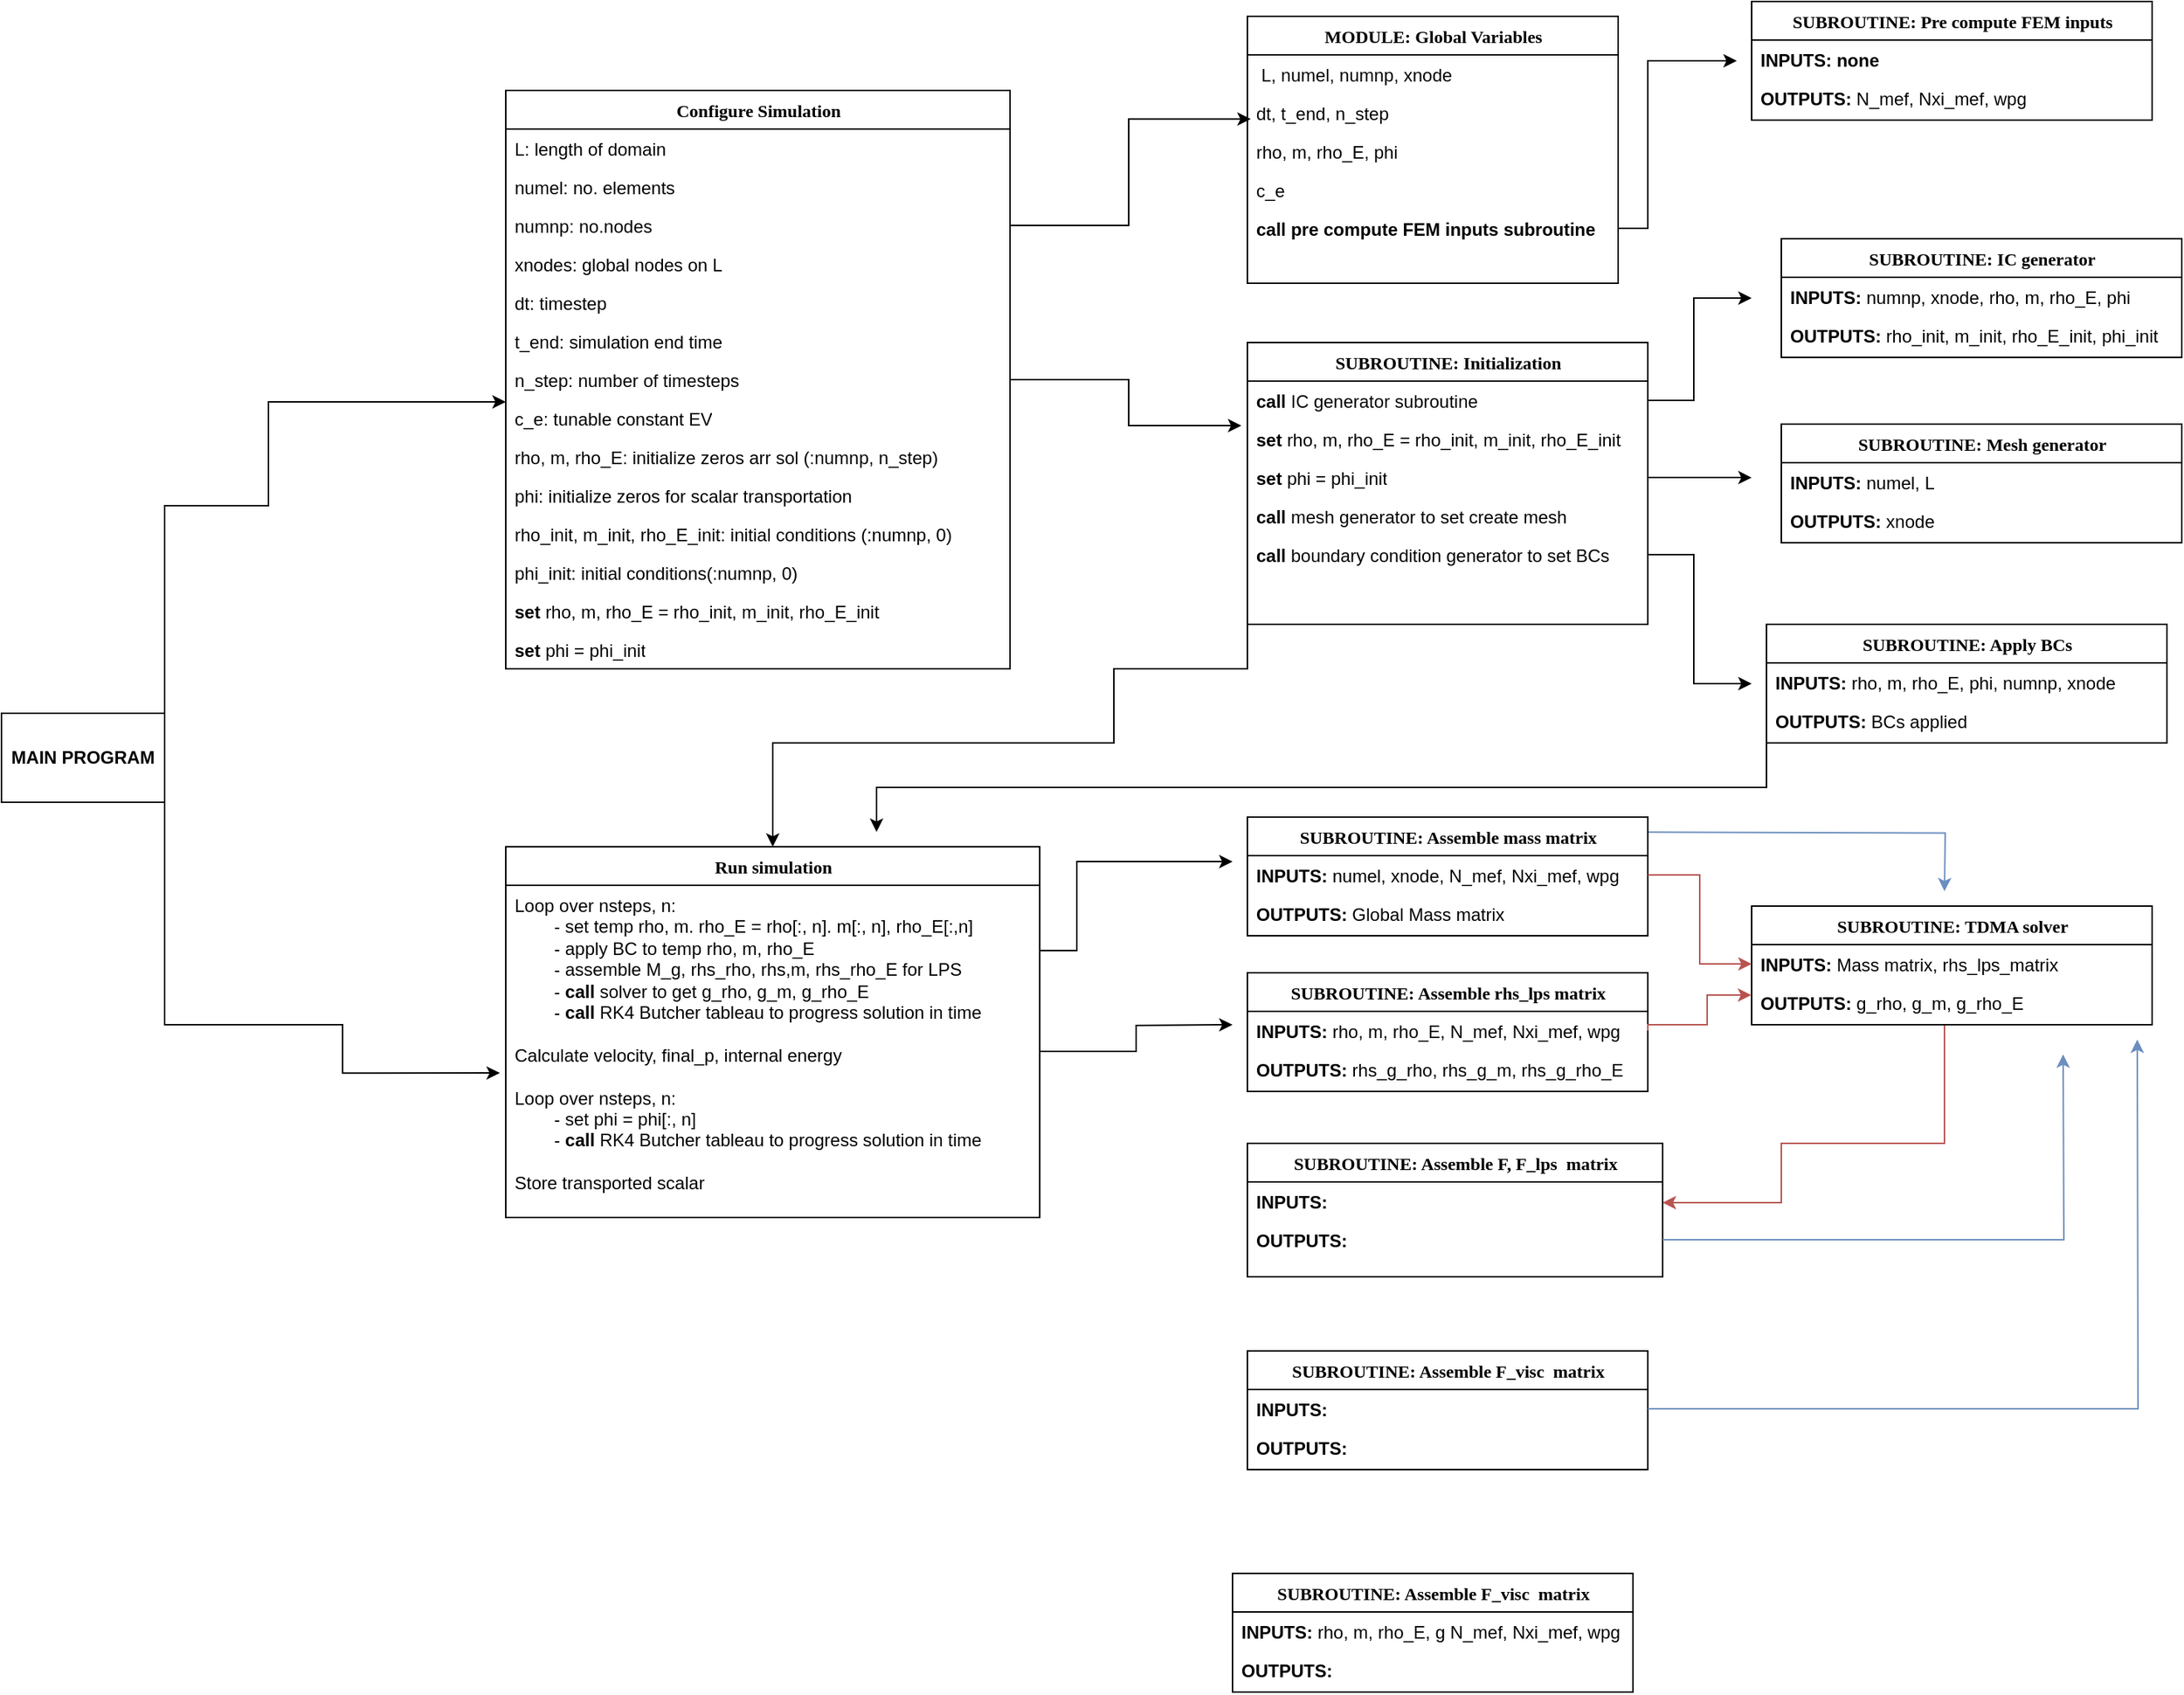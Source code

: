 <mxfile version="24.9.0">
  <diagram name="Page-1" id="9f46799a-70d6-7492-0946-bef42562c5a5">
    <mxGraphModel dx="2206" dy="1200" grid="1" gridSize="10" guides="1" tooltips="1" connect="1" arrows="1" fold="1" page="1" pageScale="1" pageWidth="2336" pageHeight="1654" background="none" math="0" shadow="0">
      <root>
        <mxCell id="0" />
        <mxCell id="1" parent="0" />
        <mxCell id="78961159f06e98e8-30" value="Configure Simulation" style="swimlane;html=1;fontStyle=1;align=center;verticalAlign=top;childLayout=stackLayout;horizontal=1;startSize=26;horizontalStack=0;resizeParent=1;resizeLast=0;collapsible=1;marginBottom=0;swimlaneFillColor=#ffffff;rounded=0;shadow=0;comic=0;labelBackgroundColor=none;strokeWidth=1;fillColor=none;fontFamily=Verdana;fontSize=12" parent="1" vertex="1">
          <mxGeometry x="450" y="180" width="340" height="390" as="geometry" />
        </mxCell>
        <mxCell id="78961159f06e98e8-31" value="L: length of domain" style="text;html=1;strokeColor=none;fillColor=none;align=left;verticalAlign=top;spacingLeft=4;spacingRight=4;whiteSpace=wrap;overflow=hidden;rotatable=0;points=[[0,0.5],[1,0.5]];portConstraint=eastwest;" parent="78961159f06e98e8-30" vertex="1">
          <mxGeometry y="26" width="340" height="26" as="geometry" />
        </mxCell>
        <mxCell id="78961159f06e98e8-32" value="numel: no. elements" style="text;html=1;strokeColor=none;fillColor=none;align=left;verticalAlign=top;spacingLeft=4;spacingRight=4;whiteSpace=wrap;overflow=hidden;rotatable=0;points=[[0,0.5],[1,0.5]];portConstraint=eastwest;" parent="78961159f06e98e8-30" vertex="1">
          <mxGeometry y="52" width="340" height="26" as="geometry" />
        </mxCell>
        <mxCell id="78961159f06e98e8-33" value="numnp: no.nodes" style="text;html=1;strokeColor=none;fillColor=none;align=left;verticalAlign=top;spacingLeft=4;spacingRight=4;whiteSpace=wrap;overflow=hidden;rotatable=0;points=[[0,0.5],[1,0.5]];portConstraint=eastwest;" parent="78961159f06e98e8-30" vertex="1">
          <mxGeometry y="78" width="340" height="26" as="geometry" />
        </mxCell>
        <mxCell id="78961159f06e98e8-34" value="xnodes: global nodes on L" style="text;html=1;strokeColor=none;fillColor=none;align=left;verticalAlign=top;spacingLeft=4;spacingRight=4;whiteSpace=wrap;overflow=hidden;rotatable=0;points=[[0,0.5],[1,0.5]];portConstraint=eastwest;" parent="78961159f06e98e8-30" vertex="1">
          <mxGeometry y="104" width="340" height="26" as="geometry" />
        </mxCell>
        <mxCell id="78961159f06e98e8-36" value="dt: timestep" style="text;html=1;strokeColor=none;fillColor=none;align=left;verticalAlign=top;spacingLeft=4;spacingRight=4;whiteSpace=wrap;overflow=hidden;rotatable=0;points=[[0,0.5],[1,0.5]];portConstraint=eastwest;" parent="78961159f06e98e8-30" vertex="1">
          <mxGeometry y="130" width="340" height="26" as="geometry" />
        </mxCell>
        <mxCell id="78961159f06e98e8-37" value="t_end: simulation end time" style="text;html=1;strokeColor=none;fillColor=none;align=left;verticalAlign=top;spacingLeft=4;spacingRight=4;whiteSpace=wrap;overflow=hidden;rotatable=0;points=[[0,0.5],[1,0.5]];portConstraint=eastwest;" parent="78961159f06e98e8-30" vertex="1">
          <mxGeometry y="156" width="340" height="26" as="geometry" />
        </mxCell>
        <mxCell id="78961159f06e98e8-39" value="n_step: number of timesteps" style="text;html=1;strokeColor=none;fillColor=none;align=left;verticalAlign=top;spacingLeft=4;spacingRight=4;whiteSpace=wrap;overflow=hidden;rotatable=0;points=[[0,0.5],[1,0.5]];portConstraint=eastwest;" parent="78961159f06e98e8-30" vertex="1">
          <mxGeometry y="182" width="340" height="26" as="geometry" />
        </mxCell>
        <mxCell id="78961159f06e98e8-40" value="c_e: tunable constant EV" style="text;html=1;strokeColor=none;fillColor=none;align=left;verticalAlign=top;spacingLeft=4;spacingRight=4;whiteSpace=wrap;overflow=hidden;rotatable=0;points=[[0,0.5],[1,0.5]];portConstraint=eastwest;" parent="78961159f06e98e8-30" vertex="1">
          <mxGeometry y="208" width="340" height="26" as="geometry" />
        </mxCell>
        <mxCell id="78961159f06e98e8-42" value="rho, m, rho_E: initialize zeros arr sol (:numnp, n_step)" style="text;html=1;strokeColor=none;fillColor=none;align=left;verticalAlign=top;spacingLeft=4;spacingRight=4;whiteSpace=wrap;overflow=hidden;rotatable=0;points=[[0,0.5],[1,0.5]];portConstraint=eastwest;" parent="78961159f06e98e8-30" vertex="1">
          <mxGeometry y="234" width="340" height="26" as="geometry" />
        </mxCell>
        <mxCell id="KdCNhbzY0ODFEy59JEJm-3" value="phi: initialize zeros for scalar transportation&lt;span style=&quot;color: rgba(0, 0, 0, 0); font-family: monospace; font-size: 0px; text-wrap-mode: nowrap;&quot;&gt;%3CmxGraphModel%3E%3Croot%3E%3CmxCell%20id%3D%220%22%2F%3E%3CmxCell%20id%3D%221%22%20parent%3D%220%22%2F%3E%3CmxCell%20id%3D%222%22%20value%3D%22%2B%20method(type)%3A%20type%22%20style%3D%22text%3Bhtml%3D1%3BstrokeColor%3Dnone%3BfillColor%3Dnone%3Balign%3Dleft%3BverticalAlign%3Dtop%3BspacingLeft%3D4%3BspacingRight%3D4%3BwhiteSpace%3Dwrap%3Boverflow%3Dhidden%3Brotatable%3D0%3Bpoints%3D%5B%5B0%2C0.5%5D%2C%5B1%2C0.5%5D%5D%3BportConstraint%3Deastwest%3B%22%20vertex%3D%221%22%20parent%3D%221%22%3E%3CmxGeometry%20x%3D%22430%22%20y%3D%22258%22%20width%3D%22230%22%20height%3D%2226%22%20as%3D%22geometry%22%2F%3E%3C%2FmxCell%3E%3C%2Froot%3E%3C%2Fmx&lt;/span&gt;&lt;span style=&quot;color: rgba(0, 0, 0, 0); font-family: monospace; font-size: 0px; text-wrap-mode: nowrap;&quot;&gt;%3CmxGraphModel%3E%3Croot%3E%3CmxCell%20id%3D%220%22%2F%3E%3CmxCell%20id%3D%221%22%20parent%3D%220%22%2F%3E%3CmxCell%20id%3D%222%22%20value%3D%22%2B%20method(type)%3A%20type%22%20style%3D%22text%3Bhtml%3D1%3BstrokeColor%3Dnone%3BfillColor%3Dnone%3Balign%3Dleft%3BverticalAlign%3Dtop%3BspacingLeft%3D4%3BspacingRight%3D4%3BwhiteSpace%3Dwrap%3Boverflow%3Dhidden%3Brotatable%3D0%3Bpoints%3D%5B%5B0%2C0.5%5D%2C%5B1%2C0.5%5D%5D%3BportConstraint%3Deastwest%3B%22%20vertex%3D%221%22%20parent%3D%221%22%3E%3CmxGeometry%20x%3D%22430%22%20y%3D%22258%22%20width%3D%22230%22%20height%3D%2226%22%20as%3D%22geometry%22%2F%3E%3C%2FmxCell%3E%3C%2Froot%3E%3C%2FmxGraphModel&lt;/span&gt;" style="text;html=1;strokeColor=none;fillColor=none;align=left;verticalAlign=top;spacingLeft=4;spacingRight=4;whiteSpace=wrap;overflow=hidden;rotatable=0;points=[[0,0.5],[1,0.5]];portConstraint=eastwest;" parent="78961159f06e98e8-30" vertex="1">
          <mxGeometry y="260" width="340" height="26" as="geometry" />
        </mxCell>
        <mxCell id="KdCNhbzY0ODFEy59JEJm-4" value="rho_init, m_init, rho_E_init: initial conditions (:numnp, 0)" style="text;html=1;strokeColor=none;fillColor=none;align=left;verticalAlign=top;spacingLeft=4;spacingRight=4;whiteSpace=wrap;overflow=hidden;rotatable=0;points=[[0,0.5],[1,0.5]];portConstraint=eastwest;" parent="78961159f06e98e8-30" vertex="1">
          <mxGeometry y="286" width="340" height="26" as="geometry" />
        </mxCell>
        <mxCell id="KdCNhbzY0ODFEy59JEJm-6" value="phi_init: initial conditions(:numnp, 0)" style="text;html=1;strokeColor=none;fillColor=none;align=left;verticalAlign=top;spacingLeft=4;spacingRight=4;whiteSpace=wrap;overflow=hidden;rotatable=0;points=[[0,0.5],[1,0.5]];portConstraint=eastwest;" parent="78961159f06e98e8-30" vertex="1">
          <mxGeometry y="312" width="340" height="26" as="geometry" />
        </mxCell>
        <mxCell id="KdCNhbzY0ODFEy59JEJm-7" value="&lt;b&gt;set &lt;/b&gt;rho, m, rho_E = rho_init, m_init, rho_E_init" style="text;html=1;strokeColor=none;fillColor=none;align=left;verticalAlign=top;spacingLeft=4;spacingRight=4;whiteSpace=wrap;overflow=hidden;rotatable=0;points=[[0,0.5],[1,0.5]];portConstraint=eastwest;" parent="78961159f06e98e8-30" vertex="1">
          <mxGeometry y="338" width="340" height="26" as="geometry" />
        </mxCell>
        <mxCell id="KdCNhbzY0ODFEy59JEJm-8" value="&lt;b&gt;set &lt;/b&gt;phi&amp;nbsp;= phi_init" style="text;html=1;strokeColor=none;fillColor=none;align=left;verticalAlign=top;spacingLeft=4;spacingRight=4;whiteSpace=wrap;overflow=hidden;rotatable=0;points=[[0,0.5],[1,0.5]];portConstraint=eastwest;" parent="78961159f06e98e8-30" vertex="1">
          <mxGeometry y="364" width="340" height="26" as="geometry" />
        </mxCell>
        <mxCell id="78961159f06e98e8-108" value="MODULE: Global Variables" style="swimlane;html=1;fontStyle=1;align=center;verticalAlign=top;childLayout=stackLayout;horizontal=1;startSize=26;horizontalStack=0;resizeParent=1;resizeLast=0;collapsible=1;marginBottom=0;swimlaneFillColor=#ffffff;rounded=0;shadow=0;comic=0;labelBackgroundColor=none;strokeWidth=1;fillColor=none;fontFamily=Verdana;fontSize=12" parent="1" vertex="1">
          <mxGeometry x="950" y="130" width="250" height="180" as="geometry" />
        </mxCell>
        <mxCell id="78961159f06e98e8-109" value="&amp;nbsp;L, numel, numnp, xnode" style="text;html=1;strokeColor=none;fillColor=none;align=left;verticalAlign=top;spacingLeft=4;spacingRight=4;whiteSpace=wrap;overflow=hidden;rotatable=0;points=[[0,0.5],[1,0.5]];portConstraint=eastwest;" parent="78961159f06e98e8-108" vertex="1">
          <mxGeometry y="26" width="250" height="26" as="geometry" />
        </mxCell>
        <mxCell id="78961159f06e98e8-110" value="dt, t_end, n_step" style="text;html=1;strokeColor=none;fillColor=none;align=left;verticalAlign=top;spacingLeft=4;spacingRight=4;whiteSpace=wrap;overflow=hidden;rotatable=0;points=[[0,0.5],[1,0.5]];portConstraint=eastwest;" parent="78961159f06e98e8-108" vertex="1">
          <mxGeometry y="52" width="250" height="26" as="geometry" />
        </mxCell>
        <mxCell id="78961159f06e98e8-117" value="rho, m, rho_E, phi" style="text;html=1;strokeColor=none;fillColor=none;align=left;verticalAlign=top;spacingLeft=4;spacingRight=4;whiteSpace=wrap;overflow=hidden;rotatable=0;points=[[0,0.5],[1,0.5]];portConstraint=eastwest;" parent="78961159f06e98e8-108" vertex="1">
          <mxGeometry y="78" width="250" height="26" as="geometry" />
        </mxCell>
        <mxCell id="78961159f06e98e8-120" value="c_e" style="text;html=1;strokeColor=none;fillColor=none;align=left;verticalAlign=top;spacingLeft=4;spacingRight=4;whiteSpace=wrap;overflow=hidden;rotatable=0;points=[[0,0.5],[1,0.5]];portConstraint=eastwest;" parent="78961159f06e98e8-108" vertex="1">
          <mxGeometry y="104" width="250" height="26" as="geometry" />
        </mxCell>
        <mxCell id="C4s-Qj1KareKIEgdKSLW-23" style="edgeStyle=orthogonalEdgeStyle;rounded=0;orthogonalLoop=1;jettySize=auto;html=1;exitX=1;exitY=0.5;exitDx=0;exitDy=0;" edge="1" parent="78961159f06e98e8-108" source="C4s-Qj1KareKIEgdKSLW-22">
          <mxGeometry relative="1" as="geometry">
            <mxPoint x="330" y="30" as="targetPoint" />
            <Array as="points">
              <mxPoint x="270" y="143" />
              <mxPoint x="270" y="30" />
            </Array>
          </mxGeometry>
        </mxCell>
        <mxCell id="C4s-Qj1KareKIEgdKSLW-22" value="&lt;b&gt;call pre compute FEM inputs subroutine&lt;/b&gt;" style="text;html=1;strokeColor=none;fillColor=none;align=left;verticalAlign=top;spacingLeft=4;spacingRight=4;whiteSpace=wrap;overflow=hidden;rotatable=0;points=[[0,0.5],[1,0.5]];portConstraint=eastwest;" vertex="1" parent="78961159f06e98e8-108">
          <mxGeometry y="130" width="250" height="26" as="geometry" />
        </mxCell>
        <mxCell id="KdCNhbzY0ODFEy59JEJm-9" style="edgeStyle=orthogonalEdgeStyle;rounded=0;orthogonalLoop=1;jettySize=auto;html=1;exitX=1;exitY=0.5;exitDx=0;exitDy=0;entryX=0.009;entryY=0.665;entryDx=0;entryDy=0;entryPerimeter=0;" parent="1" source="78961159f06e98e8-33" target="78961159f06e98e8-110" edge="1">
          <mxGeometry relative="1" as="geometry">
            <mxPoint x="990" y="200" as="targetPoint" />
            <Array as="points">
              <mxPoint x="870" y="271" />
              <mxPoint x="870" y="199" />
            </Array>
          </mxGeometry>
        </mxCell>
        <mxCell id="KdCNhbzY0ODFEy59JEJm-12" value="SUBROUTINE: Initialization" style="swimlane;html=1;fontStyle=1;align=center;verticalAlign=top;childLayout=stackLayout;horizontal=1;startSize=26;horizontalStack=0;resizeParent=1;resizeLast=0;collapsible=1;marginBottom=0;swimlaneFillColor=#ffffff;rounded=0;shadow=0;comic=0;labelBackgroundColor=none;strokeWidth=1;fillColor=none;fontFamily=Verdana;fontSize=12" parent="1" vertex="1">
          <mxGeometry x="950" y="350" width="270" height="190" as="geometry" />
        </mxCell>
        <mxCell id="KdCNhbzY0ODFEy59JEJm-38" style="edgeStyle=orthogonalEdgeStyle;rounded=0;orthogonalLoop=1;jettySize=auto;html=1;exitX=1;exitY=0.5;exitDx=0;exitDy=0;" parent="KdCNhbzY0ODFEy59JEJm-12" source="KdCNhbzY0ODFEy59JEJm-13" edge="1">
          <mxGeometry relative="1" as="geometry">
            <mxPoint x="340" y="-30" as="targetPoint" />
            <Array as="points">
              <mxPoint x="301" y="39" />
              <mxPoint x="301" y="-30" />
            </Array>
          </mxGeometry>
        </mxCell>
        <mxCell id="KdCNhbzY0ODFEy59JEJm-13" value="&lt;b&gt;call &lt;/b&gt;IC&amp;nbsp;generator subroutine" style="text;html=1;strokeColor=none;fillColor=none;align=left;verticalAlign=top;spacingLeft=4;spacingRight=4;whiteSpace=wrap;overflow=hidden;rotatable=0;points=[[0,0.5],[1,0.5]];portConstraint=eastwest;" parent="KdCNhbzY0ODFEy59JEJm-12" vertex="1">
          <mxGeometry y="26" width="270" height="26" as="geometry" />
        </mxCell>
        <mxCell id="KdCNhbzY0ODFEy59JEJm-14" value="&lt;b&gt;set &lt;/b&gt;rho, m, rho_E = rho_init, m_init, rho_E_init" style="text;html=1;strokeColor=none;fillColor=none;align=left;verticalAlign=top;spacingLeft=4;spacingRight=4;whiteSpace=wrap;overflow=hidden;rotatable=0;points=[[0,0.5],[1,0.5]];portConstraint=eastwest;" parent="KdCNhbzY0ODFEy59JEJm-12" vertex="1">
          <mxGeometry y="52" width="270" height="26" as="geometry" />
        </mxCell>
        <mxCell id="KdCNhbzY0ODFEy59JEJm-39" style="edgeStyle=orthogonalEdgeStyle;rounded=0;orthogonalLoop=1;jettySize=auto;html=1;exitX=1;exitY=0.5;exitDx=0;exitDy=0;" parent="KdCNhbzY0ODFEy59JEJm-12" source="KdCNhbzY0ODFEy59JEJm-15" edge="1">
          <mxGeometry relative="1" as="geometry">
            <mxPoint x="340" y="91.074" as="targetPoint" />
          </mxGeometry>
        </mxCell>
        <mxCell id="KdCNhbzY0ODFEy59JEJm-15" value="&lt;b&gt;set &lt;/b&gt;phi = phi_init" style="text;html=1;strokeColor=none;fillColor=none;align=left;verticalAlign=top;spacingLeft=4;spacingRight=4;whiteSpace=wrap;overflow=hidden;rotatable=0;points=[[0,0.5],[1,0.5]];portConstraint=eastwest;" parent="KdCNhbzY0ODFEy59JEJm-12" vertex="1">
          <mxGeometry y="78" width="270" height="26" as="geometry" />
        </mxCell>
        <mxCell id="KdCNhbzY0ODFEy59JEJm-16" value="&lt;b&gt;call &lt;/b&gt;mesh generator to set create mesh" style="text;html=1;strokeColor=none;fillColor=none;align=left;verticalAlign=top;spacingLeft=4;spacingRight=4;whiteSpace=wrap;overflow=hidden;rotatable=0;points=[[0,0.5],[1,0.5]];portConstraint=eastwest;" parent="KdCNhbzY0ODFEy59JEJm-12" vertex="1">
          <mxGeometry y="104" width="270" height="26" as="geometry" />
        </mxCell>
        <mxCell id="KdCNhbzY0ODFEy59JEJm-40" style="edgeStyle=orthogonalEdgeStyle;rounded=0;orthogonalLoop=1;jettySize=auto;html=1;exitX=1;exitY=0.5;exitDx=0;exitDy=0;" parent="KdCNhbzY0ODFEy59JEJm-12" source="KdCNhbzY0ODFEy59JEJm-25" edge="1">
          <mxGeometry relative="1" as="geometry">
            <mxPoint x="340" y="230" as="targetPoint" />
            <Array as="points">
              <mxPoint x="301" y="143" />
              <mxPoint x="301" y="230" />
            </Array>
          </mxGeometry>
        </mxCell>
        <mxCell id="KdCNhbzY0ODFEy59JEJm-25" value="&lt;b&gt;call &lt;/b&gt;boundary condition generator to set BCs" style="text;html=1;strokeColor=none;fillColor=none;align=left;verticalAlign=top;spacingLeft=4;spacingRight=4;whiteSpace=wrap;overflow=hidden;rotatable=0;points=[[0,0.5],[1,0.5]];portConstraint=eastwest;" parent="KdCNhbzY0ODFEy59JEJm-12" vertex="1">
          <mxGeometry y="130" width="270" height="26" as="geometry" />
        </mxCell>
        <mxCell id="KdCNhbzY0ODFEy59JEJm-17" style="edgeStyle=orthogonalEdgeStyle;rounded=0;orthogonalLoop=1;jettySize=auto;html=1;entryX=-0.015;entryY=0.154;entryDx=0;entryDy=0;entryPerimeter=0;" parent="1" source="78961159f06e98e8-39" target="KdCNhbzY0ODFEy59JEJm-14" edge="1">
          <mxGeometry relative="1" as="geometry">
            <mxPoint x="940" y="375" as="targetPoint" />
          </mxGeometry>
        </mxCell>
        <mxCell id="KdCNhbzY0ODFEy59JEJm-18" value="SUBROUTINE: IC generator" style="swimlane;html=1;fontStyle=1;align=center;verticalAlign=top;childLayout=stackLayout;horizontal=1;startSize=26;horizontalStack=0;resizeParent=1;resizeLast=0;collapsible=1;marginBottom=0;swimlaneFillColor=#ffffff;rounded=0;shadow=0;comic=0;labelBackgroundColor=none;strokeWidth=1;fillColor=none;fontFamily=Verdana;fontSize=12" parent="1" vertex="1">
          <mxGeometry x="1310" y="280" width="270" height="80" as="geometry" />
        </mxCell>
        <mxCell id="KdCNhbzY0ODFEy59JEJm-19" value="&lt;b&gt;INPUTS: &lt;/b&gt;numnp, xnode, rho, m, rho_E, phi" style="text;html=1;strokeColor=none;fillColor=none;align=left;verticalAlign=top;spacingLeft=4;spacingRight=4;whiteSpace=wrap;overflow=hidden;rotatable=0;points=[[0,0.5],[1,0.5]];portConstraint=eastwest;" parent="KdCNhbzY0ODFEy59JEJm-18" vertex="1">
          <mxGeometry y="26" width="270" height="26" as="geometry" />
        </mxCell>
        <mxCell id="KdCNhbzY0ODFEy59JEJm-20" value="&lt;b&gt;OUTPUTS: &lt;/b&gt;rho_init, m_init, rho_E_init, phi_init" style="text;html=1;strokeColor=none;fillColor=none;align=left;verticalAlign=top;spacingLeft=4;spacingRight=4;whiteSpace=wrap;overflow=hidden;rotatable=0;points=[[0,0.5],[1,0.5]];portConstraint=eastwest;" parent="KdCNhbzY0ODFEy59JEJm-18" vertex="1">
          <mxGeometry y="52" width="270" height="26" as="geometry" />
        </mxCell>
        <mxCell id="KdCNhbzY0ODFEy59JEJm-26" value="SUBROUTINE: Mesh generator" style="swimlane;html=1;fontStyle=1;align=center;verticalAlign=top;childLayout=stackLayout;horizontal=1;startSize=26;horizontalStack=0;resizeParent=1;resizeLast=0;collapsible=1;marginBottom=0;swimlaneFillColor=#ffffff;rounded=0;shadow=0;comic=0;labelBackgroundColor=none;strokeWidth=1;fillColor=none;fontFamily=Verdana;fontSize=12" parent="1" vertex="1">
          <mxGeometry x="1310" y="405" width="270" height="80" as="geometry" />
        </mxCell>
        <mxCell id="KdCNhbzY0ODFEy59JEJm-27" value="&lt;b&gt;INPUTS: &lt;/b&gt;numel, L" style="text;html=1;strokeColor=none;fillColor=none;align=left;verticalAlign=top;spacingLeft=4;spacingRight=4;whiteSpace=wrap;overflow=hidden;rotatable=0;points=[[0,0.5],[1,0.5]];portConstraint=eastwest;" parent="KdCNhbzY0ODFEy59JEJm-26" vertex="1">
          <mxGeometry y="26" width="270" height="26" as="geometry" />
        </mxCell>
        <mxCell id="KdCNhbzY0ODFEy59JEJm-28" value="&lt;b&gt;OUTPUTS: &lt;/b&gt;xnode" style="text;html=1;strokeColor=none;fillColor=none;align=left;verticalAlign=top;spacingLeft=4;spacingRight=4;whiteSpace=wrap;overflow=hidden;rotatable=0;points=[[0,0.5],[1,0.5]];portConstraint=eastwest;" parent="KdCNhbzY0ODFEy59JEJm-26" vertex="1">
          <mxGeometry y="52" width="270" height="26" as="geometry" />
        </mxCell>
        <mxCell id="KdCNhbzY0ODFEy59JEJm-31" value="SUBROUTINE: Apply BCs" style="swimlane;html=1;fontStyle=1;align=center;verticalAlign=top;childLayout=stackLayout;horizontal=1;startSize=26;horizontalStack=0;resizeParent=1;resizeLast=0;collapsible=1;marginBottom=0;swimlaneFillColor=#ffffff;rounded=0;shadow=0;comic=0;labelBackgroundColor=none;strokeWidth=1;fillColor=none;fontFamily=Verdana;fontSize=12" parent="1" vertex="1">
          <mxGeometry x="1300" y="540" width="270" height="80" as="geometry" />
        </mxCell>
        <mxCell id="KdCNhbzY0ODFEy59JEJm-32" value="&lt;b&gt;INPUTS: &lt;/b&gt;rho, m, rho_E, phi, numnp, xnode" style="text;html=1;strokeColor=none;fillColor=none;align=left;verticalAlign=top;spacingLeft=4;spacingRight=4;whiteSpace=wrap;overflow=hidden;rotatable=0;points=[[0,0.5],[1,0.5]];portConstraint=eastwest;" parent="KdCNhbzY0ODFEy59JEJm-31" vertex="1">
          <mxGeometry y="26" width="270" height="26" as="geometry" />
        </mxCell>
        <mxCell id="C4s-Qj1KareKIEgdKSLW-2" style="edgeStyle=orthogonalEdgeStyle;rounded=0;orthogonalLoop=1;jettySize=auto;html=1;exitX=0;exitY=0.5;exitDx=0;exitDy=0;" edge="1" parent="KdCNhbzY0ODFEy59JEJm-31" source="KdCNhbzY0ODFEy59JEJm-33">
          <mxGeometry relative="1" as="geometry">
            <mxPoint x="-600" y="140" as="targetPoint" />
            <Array as="points">
              <mxPoint y="110" />
              <mxPoint x="-600" y="110" />
            </Array>
          </mxGeometry>
        </mxCell>
        <mxCell id="KdCNhbzY0ODFEy59JEJm-33" value="&lt;b&gt;OUTPUTS: &lt;/b&gt;BCs applied&amp;nbsp;" style="text;html=1;strokeColor=none;fillColor=none;align=left;verticalAlign=top;spacingLeft=4;spacingRight=4;whiteSpace=wrap;overflow=hidden;rotatable=0;points=[[0,0.5],[1,0.5]];portConstraint=eastwest;" parent="KdCNhbzY0ODFEy59JEJm-31" vertex="1">
          <mxGeometry y="52" width="270" height="26" as="geometry" />
        </mxCell>
        <mxCell id="C4s-Qj1KareKIEgdKSLW-11" style="edgeStyle=orthogonalEdgeStyle;rounded=0;orthogonalLoop=1;jettySize=auto;html=1;" edge="1" parent="1" source="KdCNhbzY0ODFEy59JEJm-41">
          <mxGeometry relative="1" as="geometry">
            <mxPoint x="940" y="700" as="targetPoint" />
            <Array as="points">
              <mxPoint x="835" y="760" />
              <mxPoint x="835" y="700" />
              <mxPoint x="940" y="700" />
            </Array>
          </mxGeometry>
        </mxCell>
        <mxCell id="KdCNhbzY0ODFEy59JEJm-41" value="Run simulation" style="swimlane;html=1;fontStyle=1;align=center;verticalAlign=top;childLayout=stackLayout;horizontal=1;startSize=26;horizontalStack=0;resizeParent=1;resizeLast=0;collapsible=1;marginBottom=0;swimlaneFillColor=#ffffff;rounded=0;shadow=0;comic=0;labelBackgroundColor=none;strokeWidth=1;fillColor=none;fontFamily=Verdana;fontSize=12" parent="1" vertex="1">
          <mxGeometry x="450" y="690" width="360" height="250" as="geometry" />
        </mxCell>
        <mxCell id="C4s-Qj1KareKIEgdKSLW-24" style="edgeStyle=orthogonalEdgeStyle;rounded=0;orthogonalLoop=1;jettySize=auto;html=1;exitX=1;exitY=0.5;exitDx=0;exitDy=0;" edge="1" parent="KdCNhbzY0ODFEy59JEJm-41" source="KdCNhbzY0ODFEy59JEJm-42">
          <mxGeometry relative="1" as="geometry">
            <mxPoint x="490" y="120" as="targetPoint" />
          </mxGeometry>
        </mxCell>
        <mxCell id="KdCNhbzY0ODFEy59JEJm-42" value="Loop over nsteps, n:&lt;div&gt;&lt;span style=&quot;white-space: pre;&quot;&gt;&#x9;&lt;/span&gt;- set temp rho, m. rho_E = rho[:, n]. m[:, n], rho_E[:,n]&amp;nbsp;&amp;nbsp;&lt;/div&gt;&lt;div&gt;&lt;span style=&quot;white-space: pre;&quot;&gt;&#x9;&lt;/span&gt;- apply BC to temp rho, m, rho_E&lt;br&gt;&lt;/div&gt;&lt;div&gt;&lt;span style=&quot;white-space: pre;&quot;&gt;&#x9;&lt;/span&gt;- assemble M_g, rhs_rho, rhs,m, rhs_rho_E for LPS&lt;br&gt;&lt;/div&gt;&lt;div&gt;&lt;span style=&quot;white-space: pre;&quot;&gt;&#x9;&lt;/span&gt;- &lt;b&gt;call &lt;/b&gt;solver to get g_rho, g_m, g_rho_E&lt;br&gt;&lt;/div&gt;&lt;div&gt;&lt;span style=&quot;white-space: pre;&quot;&gt;&#x9;&lt;/span&gt;- &lt;b&gt;call &lt;/b&gt;RK4 Butcher tableau to progress solution in time&lt;/div&gt;&lt;div&gt;&lt;br&gt;&lt;/div&gt;&lt;div&gt;Calculate velocity, final_p, internal energy&lt;/div&gt;&lt;div&gt;&lt;br&gt;&lt;/div&gt;&lt;div&gt;Loop over nsteps, n:&lt;/div&gt;&lt;div&gt;&lt;span style=&quot;white-space: pre;&quot;&gt;&#x9;&lt;/span&gt;- set phi = phi[:, n]&lt;br&gt;&lt;/div&gt;&lt;div&gt;&lt;span style=&quot;white-space: pre;&quot;&gt;&#x9;&lt;/span&gt;- &lt;b&gt;call &lt;/b&gt;RK4 Butcher tableau to progress solution in time&lt;/div&gt;&lt;div&gt;&lt;span style=&quot;white-space: pre;&quot;&gt;&#x9;&lt;/span&gt;&lt;/div&gt;&lt;div&gt;Store transported scalar&lt;/div&gt;" style="text;html=1;strokeColor=none;fillColor=none;align=left;verticalAlign=top;spacingLeft=4;spacingRight=4;whiteSpace=wrap;overflow=hidden;rotatable=0;points=[[0,0.5],[1,0.5]];portConstraint=eastwest;" parent="KdCNhbzY0ODFEy59JEJm-41" vertex="1">
          <mxGeometry y="26" width="360" height="224" as="geometry" />
        </mxCell>
        <mxCell id="C4s-Qj1KareKIEgdKSLW-1" style="edgeStyle=orthogonalEdgeStyle;rounded=0;orthogonalLoop=1;jettySize=auto;html=1;exitX=0;exitY=0.5;exitDx=0;exitDy=0;entryX=0.5;entryY=0;entryDx=0;entryDy=0;" edge="1" parent="1" source="KdCNhbzY0ODFEy59JEJm-16" target="KdCNhbzY0ODFEy59JEJm-41">
          <mxGeometry relative="1" as="geometry">
            <mxPoint x="630" y="650" as="targetPoint" />
            <Array as="points">
              <mxPoint x="950" y="570" />
              <mxPoint x="860" y="570" />
              <mxPoint x="860" y="620" />
              <mxPoint x="630" y="620" />
            </Array>
          </mxGeometry>
        </mxCell>
        <mxCell id="C4s-Qj1KareKIEgdKSLW-60" style="edgeStyle=orthogonalEdgeStyle;rounded=0;orthogonalLoop=1;jettySize=auto;html=1;exitX=1;exitY=0.25;exitDx=0;exitDy=0;fillColor=#dae8fc;strokeColor=#6c8ebf;" edge="1" parent="1">
          <mxGeometry relative="1" as="geometry">
            <mxPoint x="1420" y="720" as="targetPoint" />
            <mxPoint x="1220" y="680.17" as="sourcePoint" />
          </mxGeometry>
        </mxCell>
        <mxCell id="C4s-Qj1KareKIEgdKSLW-3" value="SUBROUTINE: Assemble mass matrix" style="swimlane;html=1;fontStyle=1;align=center;verticalAlign=top;childLayout=stackLayout;horizontal=1;startSize=26;horizontalStack=0;resizeParent=1;resizeLast=0;collapsible=1;marginBottom=0;swimlaneFillColor=#ffffff;rounded=0;shadow=0;comic=0;labelBackgroundColor=none;strokeWidth=1;fillColor=none;fontFamily=Verdana;fontSize=12" vertex="1" parent="1">
          <mxGeometry x="950" y="670" width="270" height="80" as="geometry" />
        </mxCell>
        <mxCell id="C4s-Qj1KareKIEgdKSLW-4" value="&lt;b&gt;INPUTS: &lt;/b&gt;numel, xnode, N_mef, Nxi_mef, wpg" style="text;html=1;strokeColor=none;fillColor=none;align=left;verticalAlign=top;spacingLeft=4;spacingRight=4;whiteSpace=wrap;overflow=hidden;rotatable=0;points=[[0,0.5],[1,0.5]];portConstraint=eastwest;" vertex="1" parent="C4s-Qj1KareKIEgdKSLW-3">
          <mxGeometry y="26" width="270" height="26" as="geometry" />
        </mxCell>
        <mxCell id="C4s-Qj1KareKIEgdKSLW-6" value="&lt;b&gt;OUTPUTS: &lt;/b&gt;Global Mass matrix" style="text;html=1;strokeColor=none;fillColor=none;align=left;verticalAlign=top;spacingLeft=4;spacingRight=4;whiteSpace=wrap;overflow=hidden;rotatable=0;points=[[0,0.5],[1,0.5]];portConstraint=eastwest;" vertex="1" parent="C4s-Qj1KareKIEgdKSLW-3">
          <mxGeometry y="52" width="270" height="26" as="geometry" />
        </mxCell>
        <mxCell id="C4s-Qj1KareKIEgdKSLW-12" value="SUBROUTINE: Pre compute FEM inputs" style="swimlane;html=1;fontStyle=1;align=center;verticalAlign=top;childLayout=stackLayout;horizontal=1;startSize=26;horizontalStack=0;resizeParent=1;resizeLast=0;collapsible=1;marginBottom=0;swimlaneFillColor=#ffffff;rounded=0;shadow=0;comic=0;labelBackgroundColor=none;strokeWidth=1;fillColor=none;fontFamily=Verdana;fontSize=12" vertex="1" parent="1">
          <mxGeometry x="1290" y="120" width="270" height="80" as="geometry" />
        </mxCell>
        <mxCell id="C4s-Qj1KareKIEgdKSLW-13" value="&lt;b&gt;INPUTS: none&lt;/b&gt;" style="text;html=1;strokeColor=none;fillColor=none;align=left;verticalAlign=top;spacingLeft=4;spacingRight=4;whiteSpace=wrap;overflow=hidden;rotatable=0;points=[[0,0.5],[1,0.5]];portConstraint=eastwest;" vertex="1" parent="C4s-Qj1KareKIEgdKSLW-12">
          <mxGeometry y="26" width="270" height="26" as="geometry" />
        </mxCell>
        <mxCell id="C4s-Qj1KareKIEgdKSLW-14" value="&lt;b&gt;OUTPUTS: &lt;/b&gt;N_mef, Nxi_mef, wpg" style="text;html=1;strokeColor=none;fillColor=none;align=left;verticalAlign=top;spacingLeft=4;spacingRight=4;whiteSpace=wrap;overflow=hidden;rotatable=0;points=[[0,0.5],[1,0.5]];portConstraint=eastwest;" vertex="1" parent="C4s-Qj1KareKIEgdKSLW-12">
          <mxGeometry y="52" width="270" height="26" as="geometry" />
        </mxCell>
        <mxCell id="C4s-Qj1KareKIEgdKSLW-16" value="SUBROUTINE: Assemble rhs_lps matrix" style="swimlane;html=1;fontStyle=1;align=center;verticalAlign=top;childLayout=stackLayout;horizontal=1;startSize=26;horizontalStack=0;resizeParent=1;resizeLast=0;collapsible=1;marginBottom=0;swimlaneFillColor=#ffffff;rounded=0;shadow=0;comic=0;labelBackgroundColor=none;strokeWidth=1;fillColor=none;fontFamily=Verdana;fontSize=12" vertex="1" parent="1">
          <mxGeometry x="950" y="775" width="270" height="80" as="geometry" />
        </mxCell>
        <mxCell id="C4s-Qj1KareKIEgdKSLW-18" value="&lt;b&gt;INPUTS: &lt;/b&gt;rho, m, rho_E, N_mef, Nxi_mef, wpg" style="text;html=1;strokeColor=none;fillColor=none;align=left;verticalAlign=top;spacingLeft=4;spacingRight=4;whiteSpace=wrap;overflow=hidden;rotatable=0;points=[[0,0.5],[1,0.5]];portConstraint=eastwest;" vertex="1" parent="C4s-Qj1KareKIEgdKSLW-16">
          <mxGeometry y="26" width="270" height="26" as="geometry" />
        </mxCell>
        <mxCell id="C4s-Qj1KareKIEgdKSLW-19" value="&lt;b&gt;OUTPUTS: &lt;/b&gt;rhs_g_rho, rhs_g_m, rhs_g_rho_E" style="text;html=1;strokeColor=none;fillColor=none;align=left;verticalAlign=top;spacingLeft=4;spacingRight=4;whiteSpace=wrap;overflow=hidden;rotatable=0;points=[[0,0.5],[1,0.5]];portConstraint=eastwest;" vertex="1" parent="C4s-Qj1KareKIEgdKSLW-16">
          <mxGeometry y="52" width="270" height="26" as="geometry" />
        </mxCell>
        <mxCell id="C4s-Qj1KareKIEgdKSLW-25" value="SUBROUTINE: Assemble F_visc&amp;nbsp; matrix" style="swimlane;html=1;fontStyle=1;align=center;verticalAlign=top;childLayout=stackLayout;horizontal=1;startSize=26;horizontalStack=0;resizeParent=1;resizeLast=0;collapsible=1;marginBottom=0;swimlaneFillColor=#ffffff;rounded=0;shadow=0;comic=0;labelBackgroundColor=none;strokeWidth=1;fillColor=none;fontFamily=Verdana;fontSize=12" vertex="1" parent="1">
          <mxGeometry x="940" y="1180" width="270" height="80" as="geometry" />
        </mxCell>
        <mxCell id="C4s-Qj1KareKIEgdKSLW-26" value="&lt;b&gt;INPUTS: &lt;/b&gt;rho, m, rho_E, g N_mef, Nxi_mef, wpg" style="text;html=1;strokeColor=none;fillColor=none;align=left;verticalAlign=top;spacingLeft=4;spacingRight=4;whiteSpace=wrap;overflow=hidden;rotatable=0;points=[[0,0.5],[1,0.5]];portConstraint=eastwest;" vertex="1" parent="C4s-Qj1KareKIEgdKSLW-25">
          <mxGeometry y="26" width="270" height="26" as="geometry" />
        </mxCell>
        <mxCell id="C4s-Qj1KareKIEgdKSLW-27" value="&lt;b&gt;OUTPUTS:&lt;/b&gt;" style="text;html=1;strokeColor=none;fillColor=none;align=left;verticalAlign=top;spacingLeft=4;spacingRight=4;whiteSpace=wrap;overflow=hidden;rotatable=0;points=[[0,0.5],[1,0.5]];portConstraint=eastwest;" vertex="1" parent="C4s-Qj1KareKIEgdKSLW-25">
          <mxGeometry y="52" width="270" height="26" as="geometry" />
        </mxCell>
        <mxCell id="C4s-Qj1KareKIEgdKSLW-32" style="edgeStyle=orthogonalEdgeStyle;rounded=0;orthogonalLoop=1;jettySize=auto;html=1;fillColor=#f8cecc;strokeColor=#b85450;" edge="1" parent="1" source="C4s-Qj1KareKIEgdKSLW-28">
          <mxGeometry relative="1" as="geometry">
            <mxPoint x="1230" y="930" as="targetPoint" />
            <Array as="points">
              <mxPoint x="1420" y="890" />
              <mxPoint x="1310" y="890" />
            </Array>
          </mxGeometry>
        </mxCell>
        <mxCell id="C4s-Qj1KareKIEgdKSLW-28" value="SUBROUTINE: TDMA solver" style="swimlane;html=1;fontStyle=1;align=center;verticalAlign=top;childLayout=stackLayout;horizontal=1;startSize=26;horizontalStack=0;resizeParent=1;resizeLast=0;collapsible=1;marginBottom=0;swimlaneFillColor=#ffffff;rounded=0;shadow=0;comic=0;labelBackgroundColor=none;strokeWidth=1;fillColor=none;fontFamily=Verdana;fontSize=12" vertex="1" parent="1">
          <mxGeometry x="1290" y="730" width="270" height="80" as="geometry" />
        </mxCell>
        <mxCell id="C4s-Qj1KareKIEgdKSLW-29" value="&lt;b&gt;INPUTS: &lt;/b&gt;Mass matrix, rhs_lps_matrix" style="text;html=1;strokeColor=none;fillColor=none;align=left;verticalAlign=top;spacingLeft=4;spacingRight=4;whiteSpace=wrap;overflow=hidden;rotatable=0;points=[[0,0.5],[1,0.5]];portConstraint=eastwest;" vertex="1" parent="C4s-Qj1KareKIEgdKSLW-28">
          <mxGeometry y="26" width="270" height="26" as="geometry" />
        </mxCell>
        <mxCell id="C4s-Qj1KareKIEgdKSLW-30" value="&lt;b&gt;OUTPUTS: &lt;/b&gt;g_rho, g_m, g_rho_E" style="text;html=1;strokeColor=none;fillColor=none;align=left;verticalAlign=top;spacingLeft=4;spacingRight=4;whiteSpace=wrap;overflow=hidden;rotatable=0;points=[[0,0.5],[1,0.5]];portConstraint=eastwest;" vertex="1" parent="C4s-Qj1KareKIEgdKSLW-28">
          <mxGeometry y="52" width="270" height="26" as="geometry" />
        </mxCell>
        <mxCell id="C4s-Qj1KareKIEgdKSLW-33" style="edgeStyle=orthogonalEdgeStyle;rounded=0;orthogonalLoop=1;jettySize=auto;html=1;exitX=1;exitY=0.5;exitDx=0;exitDy=0;fillColor=#f8cecc;strokeColor=#b85450;" edge="1" parent="1" source="C4s-Qj1KareKIEgdKSLW-4" target="C4s-Qj1KareKIEgdKSLW-29">
          <mxGeometry relative="1" as="geometry" />
        </mxCell>
        <mxCell id="C4s-Qj1KareKIEgdKSLW-35" style="edgeStyle=orthogonalEdgeStyle;rounded=0;orthogonalLoop=1;jettySize=auto;html=1;exitX=1;exitY=0.5;exitDx=0;exitDy=0;entryX=-0.001;entryY=0.308;entryDx=0;entryDy=0;entryPerimeter=0;fillColor=#f8cecc;strokeColor=#b85450;" edge="1" parent="1" source="C4s-Qj1KareKIEgdKSLW-18" target="C4s-Qj1KareKIEgdKSLW-30">
          <mxGeometry relative="1" as="geometry">
            <mxPoint x="1260" y="790" as="targetPoint" />
            <Array as="points">
              <mxPoint x="1220" y="810" />
              <mxPoint x="1260" y="810" />
              <mxPoint x="1260" y="790" />
            </Array>
          </mxGeometry>
        </mxCell>
        <mxCell id="C4s-Qj1KareKIEgdKSLW-45" style="edgeStyle=orthogonalEdgeStyle;rounded=0;orthogonalLoop=1;jettySize=auto;html=1;exitX=1;exitY=0.25;exitDx=0;exitDy=0;entryX=0;entryY=0.077;entryDx=0;entryDy=0;entryPerimeter=0;" edge="1" parent="1" source="C4s-Qj1KareKIEgdKSLW-40" target="78961159f06e98e8-40">
          <mxGeometry relative="1" as="geometry">
            <mxPoint x="290" y="614.862" as="targetPoint" />
            <Array as="points">
              <mxPoint x="220" y="460" />
              <mxPoint x="290" y="460" />
              <mxPoint x="290" y="390" />
            </Array>
          </mxGeometry>
        </mxCell>
        <mxCell id="C4s-Qj1KareKIEgdKSLW-46" style="edgeStyle=orthogonalEdgeStyle;rounded=0;orthogonalLoop=1;jettySize=auto;html=1;exitX=1;exitY=1;exitDx=0;exitDy=0;entryX=-0.011;entryY=0.565;entryDx=0;entryDy=0;entryPerimeter=0;" edge="1" parent="1" source="C4s-Qj1KareKIEgdKSLW-40" target="KdCNhbzY0ODFEy59JEJm-42">
          <mxGeometry relative="1" as="geometry">
            <mxPoint x="340" y="850" as="targetPoint" />
            <Array as="points">
              <mxPoint x="220" y="810" />
              <mxPoint x="340" y="810" />
              <mxPoint x="340" y="843" />
            </Array>
          </mxGeometry>
        </mxCell>
        <mxCell id="C4s-Qj1KareKIEgdKSLW-40" value="&lt;b&gt;MAIN PROGRAM&lt;/b&gt;" style="rounded=0;whiteSpace=wrap;html=1;" vertex="1" parent="1">
          <mxGeometry x="110" y="600" width="110" height="60" as="geometry" />
        </mxCell>
        <mxCell id="C4s-Qj1KareKIEgdKSLW-52" value="SUBROUTINE: Assemble F, F_lps&amp;nbsp; matrix" style="swimlane;html=1;fontStyle=1;align=center;verticalAlign=top;childLayout=stackLayout;horizontal=1;startSize=26;horizontalStack=0;resizeParent=1;resizeLast=0;collapsible=1;marginBottom=0;swimlaneFillColor=#ffffff;rounded=0;shadow=0;comic=0;labelBackgroundColor=none;strokeWidth=1;fillColor=none;fontFamily=Verdana;fontSize=12" vertex="1" parent="1">
          <mxGeometry x="950" y="890" width="280" height="90" as="geometry" />
        </mxCell>
        <mxCell id="C4s-Qj1KareKIEgdKSLW-53" value="&lt;b&gt;INPUTS:&amp;nbsp;&lt;/b&gt;" style="text;html=1;strokeColor=none;fillColor=none;align=left;verticalAlign=top;spacingLeft=4;spacingRight=4;whiteSpace=wrap;overflow=hidden;rotatable=0;points=[[0,0.5],[1,0.5]];portConstraint=eastwest;" vertex="1" parent="C4s-Qj1KareKIEgdKSLW-52">
          <mxGeometry y="26" width="280" height="26" as="geometry" />
        </mxCell>
        <mxCell id="C4s-Qj1KareKIEgdKSLW-61" style="edgeStyle=orthogonalEdgeStyle;rounded=0;orthogonalLoop=1;jettySize=auto;html=1;fillColor=#dae8fc;strokeColor=#6c8ebf;" edge="1" parent="C4s-Qj1KareKIEgdKSLW-52" source="C4s-Qj1KareKIEgdKSLW-54">
          <mxGeometry relative="1" as="geometry">
            <mxPoint x="550" y="-60" as="targetPoint" />
          </mxGeometry>
        </mxCell>
        <mxCell id="C4s-Qj1KareKIEgdKSLW-54" value="&lt;b&gt;OUTPUTS:&lt;/b&gt;" style="text;html=1;strokeColor=none;fillColor=none;align=left;verticalAlign=top;spacingLeft=4;spacingRight=4;whiteSpace=wrap;overflow=hidden;rotatable=0;points=[[0,0.5],[1,0.5]];portConstraint=eastwest;" vertex="1" parent="C4s-Qj1KareKIEgdKSLW-52">
          <mxGeometry y="52" width="280" height="26" as="geometry" />
        </mxCell>
        <mxCell id="C4s-Qj1KareKIEgdKSLW-57" value="SUBROUTINE: Assemble F_visc&amp;nbsp; matrix" style="swimlane;html=1;fontStyle=1;align=center;verticalAlign=top;childLayout=stackLayout;horizontal=1;startSize=26;horizontalStack=0;resizeParent=1;resizeLast=0;collapsible=1;marginBottom=0;swimlaneFillColor=#ffffff;rounded=0;shadow=0;comic=0;labelBackgroundColor=none;strokeWidth=1;fillColor=none;fontFamily=Verdana;fontSize=12" vertex="1" parent="1">
          <mxGeometry x="950" y="1030" width="270" height="80" as="geometry" />
        </mxCell>
        <mxCell id="C4s-Qj1KareKIEgdKSLW-62" style="edgeStyle=orthogonalEdgeStyle;rounded=0;orthogonalLoop=1;jettySize=auto;html=1;exitX=1;exitY=0.5;exitDx=0;exitDy=0;fillColor=#dae8fc;strokeColor=#6c8ebf;" edge="1" parent="C4s-Qj1KareKIEgdKSLW-57" source="C4s-Qj1KareKIEgdKSLW-58">
          <mxGeometry relative="1" as="geometry">
            <mxPoint x="600" y="-210" as="targetPoint" />
          </mxGeometry>
        </mxCell>
        <mxCell id="C4s-Qj1KareKIEgdKSLW-58" value="&lt;b&gt;INPUTS:&amp;nbsp;&lt;/b&gt;" style="text;html=1;strokeColor=none;fillColor=none;align=left;verticalAlign=top;spacingLeft=4;spacingRight=4;whiteSpace=wrap;overflow=hidden;rotatable=0;points=[[0,0.5],[1,0.5]];portConstraint=eastwest;" vertex="1" parent="C4s-Qj1KareKIEgdKSLW-57">
          <mxGeometry y="26" width="270" height="26" as="geometry" />
        </mxCell>
        <mxCell id="C4s-Qj1KareKIEgdKSLW-59" value="&lt;b&gt;OUTPUTS:&lt;/b&gt;" style="text;html=1;strokeColor=none;fillColor=none;align=left;verticalAlign=top;spacingLeft=4;spacingRight=4;whiteSpace=wrap;overflow=hidden;rotatable=0;points=[[0,0.5],[1,0.5]];portConstraint=eastwest;" vertex="1" parent="C4s-Qj1KareKIEgdKSLW-57">
          <mxGeometry y="52" width="270" height="26" as="geometry" />
        </mxCell>
      </root>
    </mxGraphModel>
  </diagram>
</mxfile>
